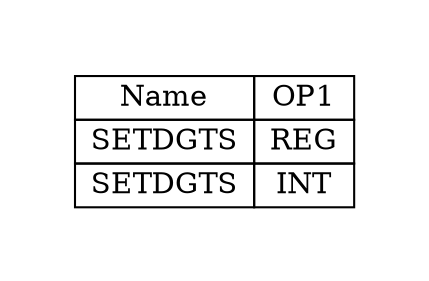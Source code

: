 digraph{
graph [pad="0.5", nodesep="0.5", ranksep="2" ]
node [shape=plain]
Foo [label=<
<table border="0" cellborder="1" cellspacing="0">
<tr><td> Name </td> <td> OP1 </td> </tr>
<tr><td> SETDGTS </td><td> REG </td> </tr>
<tr><td> SETDGTS </td><td> INT </td> </tr>
</table>>];
}
